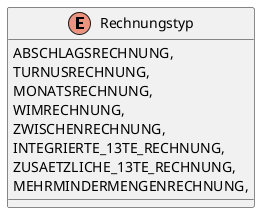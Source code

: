 @startuml
enum Rechnungstyp {
    ABSCHLAGSRECHNUNG,
    TURNUSRECHNUNG,
    MONATSRECHNUNG,
    WIMRECHNUNG,
    ZWISCHENRECHNUNG,
    INTEGRIERTE_13TE_RECHNUNG,
    ZUSAETZLICHE_13TE_RECHNUNG,
    MEHRMINDERMENGENRECHNUNG,
}
@enduml
